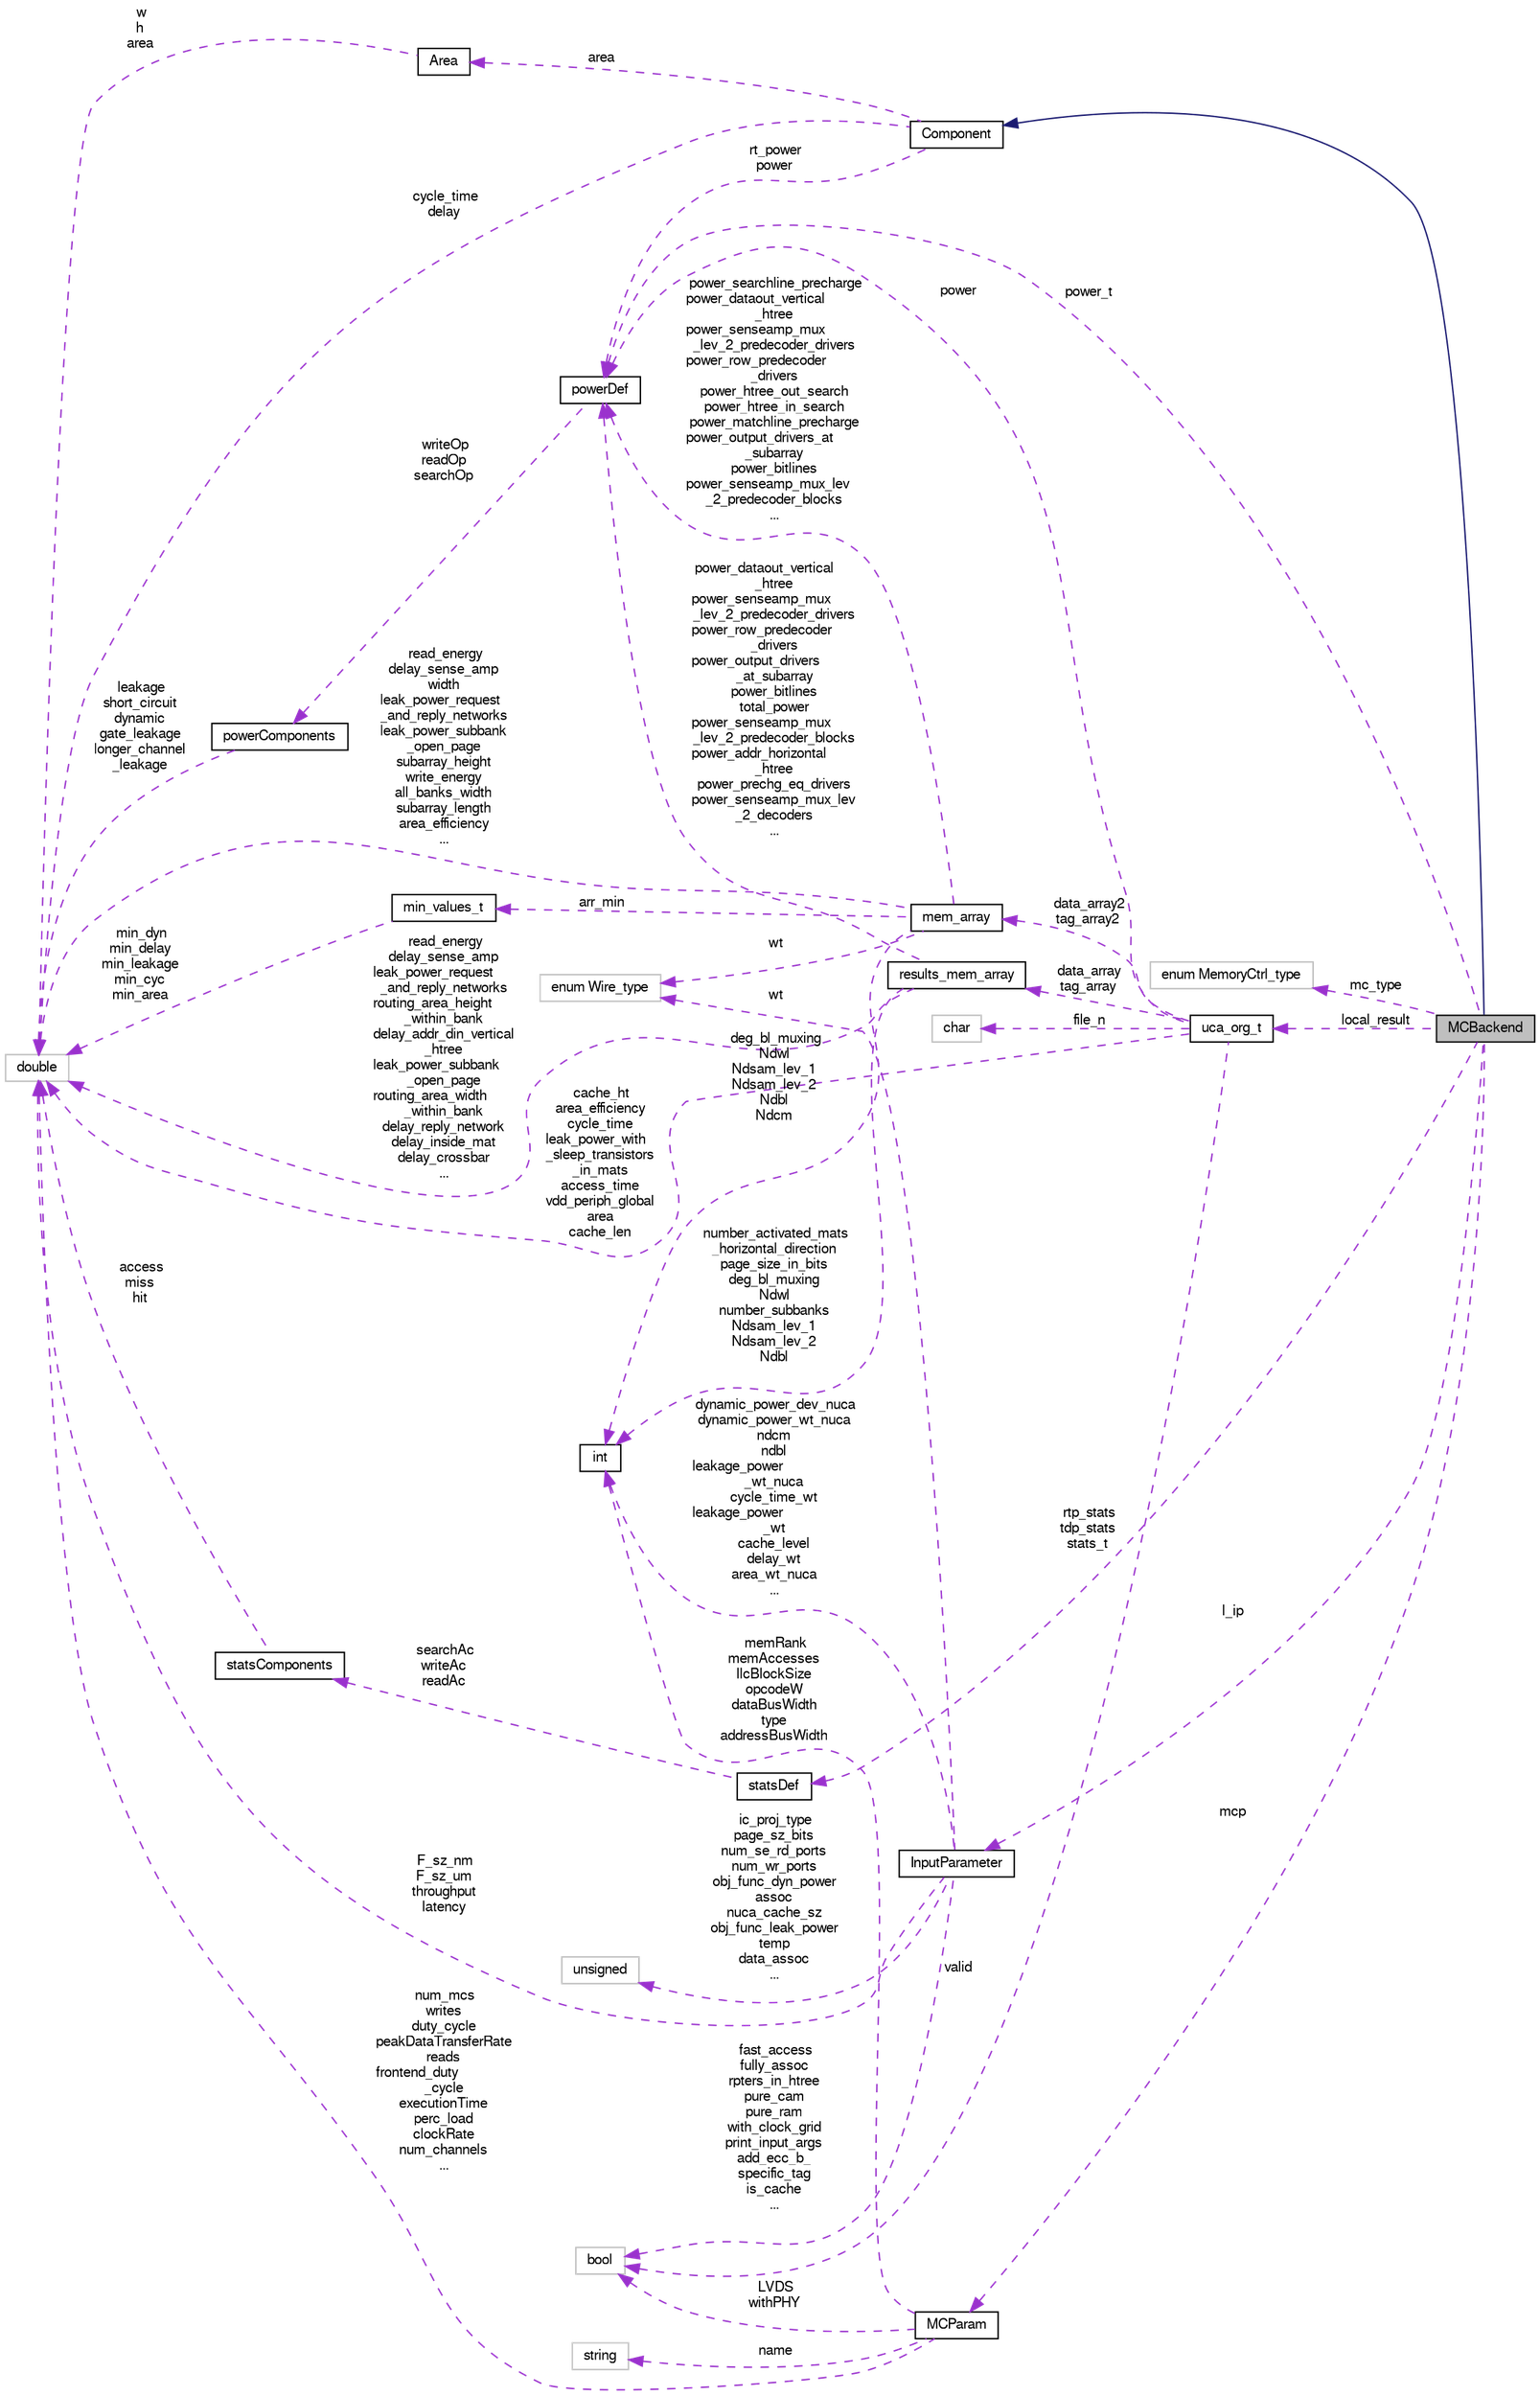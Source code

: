 digraph "MCBackend"
{
  bgcolor="transparent";
  edge [fontname="FreeSans",fontsize="10",labelfontname="FreeSans",labelfontsize="10"];
  node [fontname="FreeSans",fontsize="10",shape=record];
  rankdir="LR";
  Node2 [label="MCBackend",height=0.2,width=0.4,color="black", fillcolor="grey75", style="filled", fontcolor="black"];
  Node3 -> Node2 [dir="back",color="midnightblue",fontsize="10",style="solid",fontname="FreeSans"];
  Node3 [label="Component",height=0.2,width=0.4,color="black",URL="$classComponent.html"];
  Node4 -> Node3 [dir="back",color="darkorchid3",fontsize="10",style="dashed",label=" cycle_time\ndelay" ,fontname="FreeSans"];
  Node4 [label="double",height=0.2,width=0.4,color="grey75"];
  Node5 -> Node3 [dir="back",color="darkorchid3",fontsize="10",style="dashed",label=" rt_power\npower" ,fontname="FreeSans"];
  Node5 [label="powerDef",height=0.2,width=0.4,color="black",URL="$classpowerDef.html"];
  Node6 -> Node5 [dir="back",color="darkorchid3",fontsize="10",style="dashed",label=" writeOp\nreadOp\nsearchOp" ,fontname="FreeSans"];
  Node6 [label="powerComponents",height=0.2,width=0.4,color="black",URL="$classpowerComponents.html"];
  Node4 -> Node6 [dir="back",color="darkorchid3",fontsize="10",style="dashed",label=" leakage\nshort_circuit\ndynamic\ngate_leakage\nlonger_channel\l_leakage" ,fontname="FreeSans"];
  Node7 -> Node3 [dir="back",color="darkorchid3",fontsize="10",style="dashed",label=" area" ,fontname="FreeSans"];
  Node7 [label="Area",height=0.2,width=0.4,color="black",URL="$classArea.html"];
  Node4 -> Node7 [dir="back",color="darkorchid3",fontsize="10",style="dashed",label=" w\nh\narea" ,fontname="FreeSans"];
  Node8 -> Node2 [dir="back",color="darkorchid3",fontsize="10",style="dashed",label=" mc_type" ,fontname="FreeSans"];
  Node8 [label="enum MemoryCtrl_type",height=0.2,width=0.4,color="grey75"];
  Node5 -> Node2 [dir="back",color="darkorchid3",fontsize="10",style="dashed",label=" power_t" ,fontname="FreeSans"];
  Node9 -> Node2 [dir="back",color="darkorchid3",fontsize="10",style="dashed",label=" local_result" ,fontname="FreeSans"];
  Node9 [label="uca_org_t",height=0.2,width=0.4,color="black",URL="$classuca__org__t.html"];
  Node4 -> Node9 [dir="back",color="darkorchid3",fontsize="10",style="dashed",label=" cache_ht\narea_efficiency\ncycle_time\nleak_power_with\l_sleep_transistors\l_in_mats\naccess_time\nvdd_periph_global\narea\ncache_len" ,fontname="FreeSans"];
  Node10 -> Node9 [dir="back",color="darkorchid3",fontsize="10",style="dashed",label=" file_n" ,fontname="FreeSans"];
  Node10 [label="char",height=0.2,width=0.4,color="grey75"];
  Node5 -> Node9 [dir="back",color="darkorchid3",fontsize="10",style="dashed",label=" power" ,fontname="FreeSans"];
  Node11 -> Node9 [dir="back",color="darkorchid3",fontsize="10",style="dashed",label=" data_array2\ntag_array2" ,fontname="FreeSans"];
  Node11 [label="mem_array",height=0.2,width=0.4,color="black",URL="$classmem__array.html"];
  Node4 -> Node11 [dir="back",color="darkorchid3",fontsize="10",style="dashed",label=" read_energy\ndelay_sense_amp\nwidth\nleak_power_request\l_and_reply_networks\nleak_power_subbank\l_open_page\nsubarray_height\nwrite_energy\nall_banks_width\nsubarray_length\narea_efficiency\n..." ,fontname="FreeSans"];
  Node12 -> Node11 [dir="back",color="darkorchid3",fontsize="10",style="dashed",label=" arr_min" ,fontname="FreeSans"];
  Node12 [label="min_values_t",height=0.2,width=0.4,color="black",URL="$classmin__values__t.html"];
  Node4 -> Node12 [dir="back",color="darkorchid3",fontsize="10",style="dashed",label=" min_dyn\nmin_delay\nmin_leakage\nmin_cyc\nmin_area" ,fontname="FreeSans"];
  Node5 -> Node11 [dir="back",color="darkorchid3",fontsize="10",style="dashed",label=" power_searchline_precharge\npower_dataout_vertical\l_htree\npower_senseamp_mux\l_lev_2_predecoder_drivers\npower_row_predecoder\l_drivers\npower_htree_out_search\npower_htree_in_search\npower_matchline_precharge\npower_output_drivers_at\l_subarray\npower_bitlines\npower_senseamp_mux_lev\l_2_predecoder_blocks\n..." ,fontname="FreeSans"];
  Node13 -> Node11 [dir="back",color="darkorchid3",fontsize="10",style="dashed",label=" deg_bl_muxing\nNdwl\nNdsam_lev_1\nNdsam_lev_2\nNdbl\nNdcm" ,fontname="FreeSans"];
  Node13 [label="int",height=0.2,width=0.4,color="black",URL="$classint.html"];
  Node14 -> Node11 [dir="back",color="darkorchid3",fontsize="10",style="dashed",label=" wt" ,fontname="FreeSans"];
  Node14 [label="enum Wire_type",height=0.2,width=0.4,color="grey75"];
  Node15 -> Node9 [dir="back",color="darkorchid3",fontsize="10",style="dashed",label=" data_array\ntag_array" ,fontname="FreeSans"];
  Node15 [label="results_mem_array",height=0.2,width=0.4,color="black",URL="$structresults__mem__array.html"];
  Node4 -> Node15 [dir="back",color="darkorchid3",fontsize="10",style="dashed",label=" read_energy\ndelay_sense_amp\nleak_power_request\l_and_reply_networks\nrouting_area_height\l_within_bank\ndelay_addr_din_vertical\l_htree\nleak_power_subbank\l_open_page\nrouting_area_width\l_within_bank\ndelay_reply_network\ndelay_inside_mat\ndelay_crossbar\n..." ,fontname="FreeSans"];
  Node5 -> Node15 [dir="back",color="darkorchid3",fontsize="10",style="dashed",label=" power_dataout_vertical\l_htree\npower_senseamp_mux\l_lev_2_predecoder_drivers\npower_row_predecoder\l_drivers\npower_output_drivers\l_at_subarray\npower_bitlines\ntotal_power\npower_senseamp_mux\l_lev_2_predecoder_blocks\npower_addr_horizontal\l_htree\npower_prechg_eq_drivers\npower_senseamp_mux_lev\l_2_decoders\n..." ,fontname="FreeSans"];
  Node13 -> Node15 [dir="back",color="darkorchid3",fontsize="10",style="dashed",label=" number_activated_mats\l_horizontal_direction\npage_size_in_bits\ndeg_bl_muxing\nNdwl\nnumber_subbanks\nNdsam_lev_1\nNdsam_lev_2\nNdbl" ,fontname="FreeSans"];
  Node16 -> Node9 [dir="back",color="darkorchid3",fontsize="10",style="dashed",label=" valid" ,fontname="FreeSans"];
  Node16 [label="bool",height=0.2,width=0.4,color="grey75"];
  Node17 -> Node2 [dir="back",color="darkorchid3",fontsize="10",style="dashed",label=" rtp_stats\ntdp_stats\nstats_t" ,fontname="FreeSans"];
  Node17 [label="statsDef",height=0.2,width=0.4,color="black",URL="$classstatsDef.html"];
  Node18 -> Node17 [dir="back",color="darkorchid3",fontsize="10",style="dashed",label=" searchAc\nwriteAc\nreadAc" ,fontname="FreeSans"];
  Node18 [label="statsComponents",height=0.2,width=0.4,color="black",URL="$classstatsComponents.html"];
  Node4 -> Node18 [dir="back",color="darkorchid3",fontsize="10",style="dashed",label=" access\nmiss\nhit" ,fontname="FreeSans"];
  Node19 -> Node2 [dir="back",color="darkorchid3",fontsize="10",style="dashed",label=" mcp" ,fontname="FreeSans"];
  Node19 [label="MCParam",height=0.2,width=0.4,color="black",URL="$classMCParam.html"];
  Node4 -> Node19 [dir="back",color="darkorchid3",fontsize="10",style="dashed",label=" num_mcs\nwrites\nduty_cycle\npeakDataTransferRate\nreads\nfrontend_duty\l_cycle\nexecutionTime\nperc_load\nclockRate\nnum_channels\n..." ,fontname="FreeSans"];
  Node20 -> Node19 [dir="back",color="darkorchid3",fontsize="10",style="dashed",label=" name" ,fontname="FreeSans"];
  Node20 [label="string",height=0.2,width=0.4,color="grey75"];
  Node13 -> Node19 [dir="back",color="darkorchid3",fontsize="10",style="dashed",label=" memRank\nmemAccesses\nllcBlockSize\nopcodeW\ndataBusWidth\ntype\naddressBusWidth" ,fontname="FreeSans"];
  Node16 -> Node19 [dir="back",color="darkorchid3",fontsize="10",style="dashed",label=" LVDS\nwithPHY" ,fontname="FreeSans"];
  Node21 -> Node2 [dir="back",color="darkorchid3",fontsize="10",style="dashed",label=" l_ip" ,fontname="FreeSans"];
  Node21 [label="InputParameter",height=0.2,width=0.4,color="black",URL="$classInputParameter.html"];
  Node4 -> Node21 [dir="back",color="darkorchid3",fontsize="10",style="dashed",label=" F_sz_nm\nF_sz_um\nthroughput\nlatency" ,fontname="FreeSans"];
  Node13 -> Node21 [dir="back",color="darkorchid3",fontsize="10",style="dashed",label=" dynamic_power_dev_nuca\ndynamic_power_wt_nuca\nndcm\nndbl\nleakage_power\l_wt_nuca\ncycle_time_wt\nleakage_power\l_wt\ncache_level\ndelay_wt\narea_wt_nuca\n..." ,fontname="FreeSans"];
  Node16 -> Node21 [dir="back",color="darkorchid3",fontsize="10",style="dashed",label=" fast_access\nfully_assoc\nrpters_in_htree\npure_cam\npure_ram\nwith_clock_grid\nprint_input_args\nadd_ecc_b_\nspecific_tag\nis_cache\n..." ,fontname="FreeSans"];
  Node14 -> Node21 [dir="back",color="darkorchid3",fontsize="10",style="dashed",label=" wt" ,fontname="FreeSans"];
  Node22 -> Node21 [dir="back",color="darkorchid3",fontsize="10",style="dashed",label=" ic_proj_type\npage_sz_bits\nnum_se_rd_ports\nnum_wr_ports\nobj_func_dyn_power\nassoc\nnuca_cache_sz\nobj_func_leak_power\ntemp\ndata_assoc\n..." ,fontname="FreeSans"];
  Node22 [label="unsigned",height=0.2,width=0.4,color="grey75"];
}
